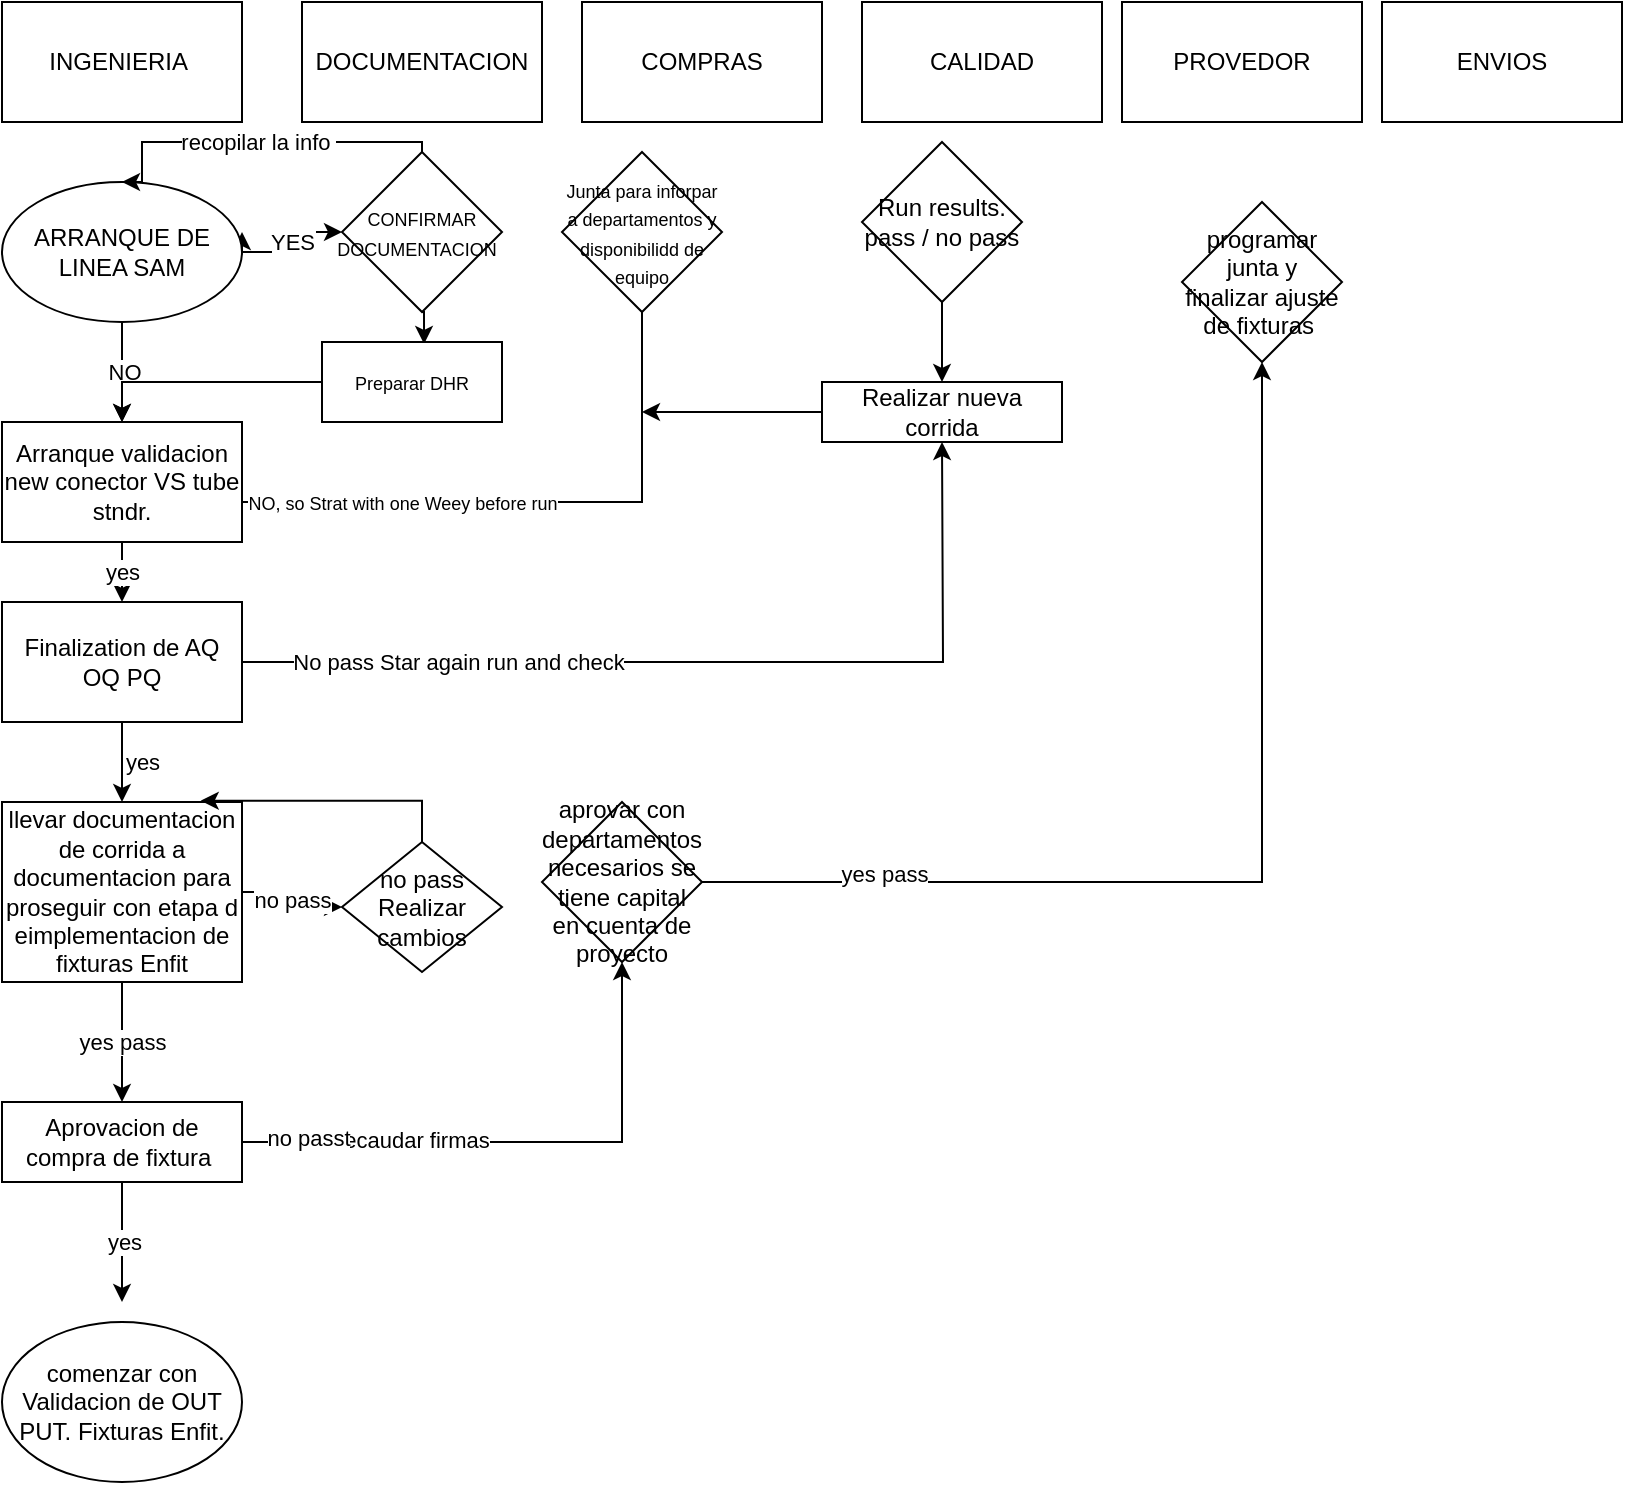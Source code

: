 <mxfile version="13.7.5" type="github">
  <diagram id="hluF8BUa6tTqUX4944hx" name="Page-1">
    <mxGraphModel dx="1108" dy="374" grid="1" gridSize="10" guides="1" tooltips="1" connect="1" arrows="1" fold="1" page="1" pageScale="1" pageWidth="850" pageHeight="1100" math="0" shadow="0">
      <root>
        <mxCell id="0" />
        <mxCell id="1" parent="0" />
        <mxCell id="ih893YdbmPj75doVjneU-1" value="INGENIERIA&amp;nbsp;" style="rounded=0;whiteSpace=wrap;html=1;" vertex="1" parent="1">
          <mxGeometry x="10" y="40" width="120" height="60" as="geometry" />
        </mxCell>
        <mxCell id="ih893YdbmPj75doVjneU-2" value="DOCUMENTACION" style="rounded=0;whiteSpace=wrap;html=1;" vertex="1" parent="1">
          <mxGeometry x="160" y="40" width="120" height="60" as="geometry" />
        </mxCell>
        <mxCell id="ih893YdbmPj75doVjneU-3" value="COMPRAS" style="rounded=0;whiteSpace=wrap;html=1;" vertex="1" parent="1">
          <mxGeometry x="300" y="40" width="120" height="60" as="geometry" />
        </mxCell>
        <mxCell id="ih893YdbmPj75doVjneU-5" value="CALIDAD" style="rounded=0;whiteSpace=wrap;html=1;" vertex="1" parent="1">
          <mxGeometry x="440" y="40" width="120" height="60" as="geometry" />
        </mxCell>
        <mxCell id="ih893YdbmPj75doVjneU-7" value="PROVEDOR" style="rounded=0;whiteSpace=wrap;html=1;" vertex="1" parent="1">
          <mxGeometry x="570" y="40" width="120" height="60" as="geometry" />
        </mxCell>
        <mxCell id="ih893YdbmPj75doVjneU-8" value="ENVIOS" style="rounded=0;whiteSpace=wrap;html=1;" vertex="1" parent="1">
          <mxGeometry x="700" y="40" width="120" height="60" as="geometry" />
        </mxCell>
        <mxCell id="ih893YdbmPj75doVjneU-12" style="edgeStyle=orthogonalEdgeStyle;rounded=0;orthogonalLoop=1;jettySize=auto;html=1;exitX=1;exitY=0.5;exitDx=0;exitDy=0;" edge="1" parent="1" source="ih893YdbmPj75doVjneU-10">
          <mxGeometry relative="1" as="geometry">
            <mxPoint x="130" y="155" as="targetPoint" />
          </mxGeometry>
        </mxCell>
        <mxCell id="ih893YdbmPj75doVjneU-14" value="YES" style="edgeStyle=orthogonalEdgeStyle;rounded=0;orthogonalLoop=1;jettySize=auto;html=1;" edge="1" parent="1" source="ih893YdbmPj75doVjneU-10" target="ih893YdbmPj75doVjneU-11">
          <mxGeometry relative="1" as="geometry" />
        </mxCell>
        <mxCell id="ih893YdbmPj75doVjneU-17" value="NO&lt;br&gt;" style="edgeStyle=orthogonalEdgeStyle;rounded=0;orthogonalLoop=1;jettySize=auto;html=1;" edge="1" parent="1" source="ih893YdbmPj75doVjneU-10">
          <mxGeometry relative="1" as="geometry">
            <mxPoint x="70" y="250" as="targetPoint" />
          </mxGeometry>
        </mxCell>
        <mxCell id="ih893YdbmPj75doVjneU-10" value="ARRANQUE DE LINEA SAM" style="ellipse;whiteSpace=wrap;html=1;" vertex="1" parent="1">
          <mxGeometry x="10" y="130" width="120" height="70" as="geometry" />
        </mxCell>
        <mxCell id="ih893YdbmPj75doVjneU-18" value="recopilar la info&amp;nbsp;" style="edgeStyle=orthogonalEdgeStyle;rounded=0;orthogonalLoop=1;jettySize=auto;html=1;exitX=0.5;exitY=0;exitDx=0;exitDy=0;" edge="1" parent="1" source="ih893YdbmPj75doVjneU-11">
          <mxGeometry relative="1" as="geometry">
            <mxPoint x="70" y="130" as="targetPoint" />
            <Array as="points">
              <mxPoint x="220" y="110" />
              <mxPoint x="80" y="110" />
            </Array>
          </mxGeometry>
        </mxCell>
        <mxCell id="ih893YdbmPj75doVjneU-25" style="edgeStyle=orthogonalEdgeStyle;rounded=0;orthogonalLoop=1;jettySize=auto;html=1;exitX=0.5;exitY=1;exitDx=0;exitDy=0;entryX=0.567;entryY=0.025;entryDx=0;entryDy=0;entryPerimeter=0;" edge="1" parent="1" source="ih893YdbmPj75doVjneU-11" target="ih893YdbmPj75doVjneU-24">
          <mxGeometry relative="1" as="geometry" />
        </mxCell>
        <mxCell id="ih893YdbmPj75doVjneU-11" value="&lt;font style=&quot;font-size: 9px&quot;&gt;CONFIRMAR DOCUMENTACION&amp;nbsp;&amp;nbsp;&lt;/font&gt;" style="rhombus;whiteSpace=wrap;html=1;" vertex="1" parent="1">
          <mxGeometry x="180" y="115" width="80" height="80" as="geometry" />
        </mxCell>
        <mxCell id="ih893YdbmPj75doVjneU-21" value="&lt;font style=&quot;font-size: 9px&quot;&gt;NO, so Strat with one Weey before run&lt;/font&gt;" style="edgeStyle=orthogonalEdgeStyle;rounded=0;orthogonalLoop=1;jettySize=auto;html=1;exitX=1;exitY=0.5;exitDx=0;exitDy=0;entryX=0;entryY=0.5;entryDx=0;entryDy=0;" edge="1" parent="1" source="ih893YdbmPj75doVjneU-19" target="ih893YdbmPj75doVjneU-20">
          <mxGeometry x="-0.532" relative="1" as="geometry">
            <mxPoint x="290" y="280.167" as="targetPoint" />
            <Array as="points">
              <mxPoint x="130" y="290" />
              <mxPoint x="330" y="290" />
              <mxPoint x="330" y="155" />
            </Array>
            <mxPoint as="offset" />
          </mxGeometry>
        </mxCell>
        <mxCell id="ih893YdbmPj75doVjneU-23" value="yes" style="edgeStyle=orthogonalEdgeStyle;rounded=0;orthogonalLoop=1;jettySize=auto;html=1;" edge="1" parent="1" source="ih893YdbmPj75doVjneU-19" target="ih893YdbmPj75doVjneU-22">
          <mxGeometry relative="1" as="geometry" />
        </mxCell>
        <mxCell id="ih893YdbmPj75doVjneU-19" value="Arranque validacion new conector VS tube stndr." style="rounded=0;whiteSpace=wrap;html=1;" vertex="1" parent="1">
          <mxGeometry x="10" y="250" width="120" height="60" as="geometry" />
        </mxCell>
        <mxCell id="ih893YdbmPj75doVjneU-20" value="&lt;font style=&quot;font-size: 9px&quot;&gt;Junta para inforpar a departamentos y disponibilidd de equipo&lt;/font&gt;" style="rhombus;whiteSpace=wrap;html=1;" vertex="1" parent="1">
          <mxGeometry x="290" y="115" width="80" height="80" as="geometry" />
        </mxCell>
        <mxCell id="ih893YdbmPj75doVjneU-29" style="edgeStyle=orthogonalEdgeStyle;rounded=0;orthogonalLoop=1;jettySize=auto;html=1;exitX=1;exitY=0.5;exitDx=0;exitDy=0;" edge="1" parent="1" source="ih893YdbmPj75doVjneU-22">
          <mxGeometry relative="1" as="geometry">
            <mxPoint x="480" y="260" as="targetPoint" />
          </mxGeometry>
        </mxCell>
        <mxCell id="ih893YdbmPj75doVjneU-31" value="No pass Star again run and check" style="edgeLabel;html=1;align=center;verticalAlign=middle;resizable=0;points=[];" vertex="1" connectable="0" parent="ih893YdbmPj75doVjneU-29">
          <mxGeometry x="-0.65" y="-1" relative="1" as="geometry">
            <mxPoint x="27.5" y="-1" as="offset" />
          </mxGeometry>
        </mxCell>
        <mxCell id="ih893YdbmPj75doVjneU-38" value="yes" style="edgeStyle=orthogonalEdgeStyle;rounded=0;orthogonalLoop=1;jettySize=auto;html=1;exitX=0.5;exitY=1;exitDx=0;exitDy=0;entryX=0.5;entryY=0;entryDx=0;entryDy=0;" edge="1" parent="1" source="ih893YdbmPj75doVjneU-22" target="ih893YdbmPj75doVjneU-37">
          <mxGeometry y="10" relative="1" as="geometry">
            <mxPoint as="offset" />
          </mxGeometry>
        </mxCell>
        <mxCell id="ih893YdbmPj75doVjneU-22" value="Finalization de AQ OQ PQ" style="rounded=0;whiteSpace=wrap;html=1;" vertex="1" parent="1">
          <mxGeometry x="10" y="340" width="120" height="60" as="geometry" />
        </mxCell>
        <mxCell id="ih893YdbmPj75doVjneU-27" style="edgeStyle=orthogonalEdgeStyle;rounded=0;orthogonalLoop=1;jettySize=auto;html=1;exitX=0;exitY=0.5;exitDx=0;exitDy=0;entryX=0.5;entryY=0;entryDx=0;entryDy=0;" edge="1" parent="1" source="ih893YdbmPj75doVjneU-24" target="ih893YdbmPj75doVjneU-19">
          <mxGeometry relative="1" as="geometry" />
        </mxCell>
        <mxCell id="ih893YdbmPj75doVjneU-24" value="&lt;font style=&quot;font-size: 9px&quot;&gt;Preparar DHR&lt;/font&gt;" style="rounded=0;whiteSpace=wrap;html=1;" vertex="1" parent="1">
          <mxGeometry x="170" y="210" width="90" height="40" as="geometry" />
        </mxCell>
        <mxCell id="ih893YdbmPj75doVjneU-35" value="" style="edgeStyle=orthogonalEdgeStyle;rounded=0;orthogonalLoop=1;jettySize=auto;html=1;" edge="1" parent="1" source="ih893YdbmPj75doVjneU-28" target="ih893YdbmPj75doVjneU-33">
          <mxGeometry relative="1" as="geometry" />
        </mxCell>
        <mxCell id="ih893YdbmPj75doVjneU-28" value="Run results. pass / no pass" style="rhombus;whiteSpace=wrap;html=1;" vertex="1" parent="1">
          <mxGeometry x="440" y="110" width="80" height="80" as="geometry" />
        </mxCell>
        <mxCell id="ih893YdbmPj75doVjneU-36" style="edgeStyle=orthogonalEdgeStyle;rounded=0;orthogonalLoop=1;jettySize=auto;html=1;exitX=0;exitY=0.5;exitDx=0;exitDy=0;" edge="1" parent="1" source="ih893YdbmPj75doVjneU-33">
          <mxGeometry relative="1" as="geometry">
            <mxPoint x="330" y="245" as="targetPoint" />
          </mxGeometry>
        </mxCell>
        <mxCell id="ih893YdbmPj75doVjneU-33" value="Realizar nueva corrida" style="rounded=0;whiteSpace=wrap;html=1;" vertex="1" parent="1">
          <mxGeometry x="420" y="230" width="120" height="30" as="geometry" />
        </mxCell>
        <mxCell id="ih893YdbmPj75doVjneU-40" value="no pass" style="edgeStyle=orthogonalEdgeStyle;rounded=0;orthogonalLoop=1;jettySize=auto;html=1;entryX=0;entryY=0.5;entryDx=0;entryDy=0;" edge="1" parent="1" source="ih893YdbmPj75doVjneU-37" target="ih893YdbmPj75doVjneU-39">
          <mxGeometry relative="1" as="geometry" />
        </mxCell>
        <mxCell id="ih893YdbmPj75doVjneU-42" value="yes pass" style="edgeStyle=orthogonalEdgeStyle;rounded=0;orthogonalLoop=1;jettySize=auto;html=1;entryX=0.5;entryY=0;entryDx=0;entryDy=0;" edge="1" parent="1" source="ih893YdbmPj75doVjneU-37" target="ih893YdbmPj75doVjneU-41">
          <mxGeometry relative="1" as="geometry" />
        </mxCell>
        <mxCell id="ih893YdbmPj75doVjneU-37" value="llevar documentacion de corrida a documentacion para proseguir con etapa d eimplementacion de fixturas Enfit" style="rounded=0;whiteSpace=wrap;html=1;" vertex="1" parent="1">
          <mxGeometry x="10" y="440" width="120" height="90" as="geometry" />
        </mxCell>
        <mxCell id="ih893YdbmPj75doVjneU-44" style="edgeStyle=orthogonalEdgeStyle;rounded=0;orthogonalLoop=1;jettySize=auto;html=1;entryX=0.828;entryY=-0.007;entryDx=0;entryDy=0;entryPerimeter=0;" edge="1" parent="1" source="ih893YdbmPj75doVjneU-39" target="ih893YdbmPj75doVjneU-37">
          <mxGeometry relative="1" as="geometry">
            <mxPoint x="220" y="420" as="targetPoint" />
            <Array as="points">
              <mxPoint x="220" y="440" />
            </Array>
          </mxGeometry>
        </mxCell>
        <mxCell id="ih893YdbmPj75doVjneU-39" value="no pass Realizar cambios" style="rhombus;whiteSpace=wrap;html=1;" vertex="1" parent="1">
          <mxGeometry x="180" y="460" width="80" height="65" as="geometry" />
        </mxCell>
        <mxCell id="ih893YdbmPj75doVjneU-46" style="edgeStyle=orthogonalEdgeStyle;rounded=0;orthogonalLoop=1;jettySize=auto;html=1;entryX=0.5;entryY=1;entryDx=0;entryDy=0;" edge="1" parent="1" source="ih893YdbmPj75doVjneU-41" target="ih893YdbmPj75doVjneU-43">
          <mxGeometry relative="1" as="geometry">
            <mxPoint x="320" y="530" as="targetPoint" />
          </mxGeometry>
        </mxCell>
        <mxCell id="ih893YdbmPj75doVjneU-47" value="Recaudar firmas" style="edgeLabel;html=1;align=center;verticalAlign=middle;resizable=0;points=[];" vertex="1" connectable="0" parent="ih893YdbmPj75doVjneU-46">
          <mxGeometry x="-0.407" y="1" relative="1" as="geometry">
            <mxPoint as="offset" />
          </mxGeometry>
        </mxCell>
        <mxCell id="ih893YdbmPj75doVjneU-48" value="no passt" style="edgeLabel;html=1;align=center;verticalAlign=middle;resizable=0;points=[];" vertex="1" connectable="0" parent="ih893YdbmPj75doVjneU-46">
          <mxGeometry x="-0.763" y="2" relative="1" as="geometry">
            <mxPoint as="offset" />
          </mxGeometry>
        </mxCell>
        <mxCell id="ih893YdbmPj75doVjneU-50" value="yes" style="edgeStyle=orthogonalEdgeStyle;rounded=0;orthogonalLoop=1;jettySize=auto;html=1;entryX=0.5;entryY=0;entryDx=0;entryDy=0;" edge="1" parent="1" source="ih893YdbmPj75doVjneU-41">
          <mxGeometry relative="1" as="geometry">
            <mxPoint x="70" y="690" as="targetPoint" />
          </mxGeometry>
        </mxCell>
        <mxCell id="ih893YdbmPj75doVjneU-41" value="Aprovacion de compra de fixtura&amp;nbsp;" style="rounded=0;whiteSpace=wrap;html=1;" vertex="1" parent="1">
          <mxGeometry x="10" y="590" width="120" height="40" as="geometry" />
        </mxCell>
        <mxCell id="ih893YdbmPj75doVjneU-54" style="edgeStyle=orthogonalEdgeStyle;rounded=0;orthogonalLoop=1;jettySize=auto;html=1;entryX=0.5;entryY=1;entryDx=0;entryDy=0;" edge="1" parent="1" source="ih893YdbmPj75doVjneU-43" target="ih893YdbmPj75doVjneU-52">
          <mxGeometry relative="1" as="geometry">
            <mxPoint x="640" y="280" as="targetPoint" />
          </mxGeometry>
        </mxCell>
        <mxCell id="ih893YdbmPj75doVjneU-55" value="yes pass" style="edgeLabel;html=1;align=center;verticalAlign=middle;resizable=0;points=[];" vertex="1" connectable="0" parent="ih893YdbmPj75doVjneU-54">
          <mxGeometry x="-0.663" y="4" relative="1" as="geometry">
            <mxPoint as="offset" />
          </mxGeometry>
        </mxCell>
        <mxCell id="ih893YdbmPj75doVjneU-43" value="aprovar con departamentos necesarios se tiene capital en cuenta de proyecto" style="rhombus;whiteSpace=wrap;html=1;" vertex="1" parent="1">
          <mxGeometry x="280" y="440" width="80" height="80" as="geometry" />
        </mxCell>
        <mxCell id="ih893YdbmPj75doVjneU-51" value="comenzar con Validacion de OUT PUT. Fixturas Enfit." style="ellipse;whiteSpace=wrap;html=1;" vertex="1" parent="1">
          <mxGeometry x="10" y="700" width="120" height="80" as="geometry" />
        </mxCell>
        <mxCell id="ih893YdbmPj75doVjneU-52" value="programar junta y finalizar ajuste de fixturas&amp;nbsp;" style="rhombus;whiteSpace=wrap;html=1;" vertex="1" parent="1">
          <mxGeometry x="600" y="140" width="80" height="80" as="geometry" />
        </mxCell>
      </root>
    </mxGraphModel>
  </diagram>
</mxfile>

